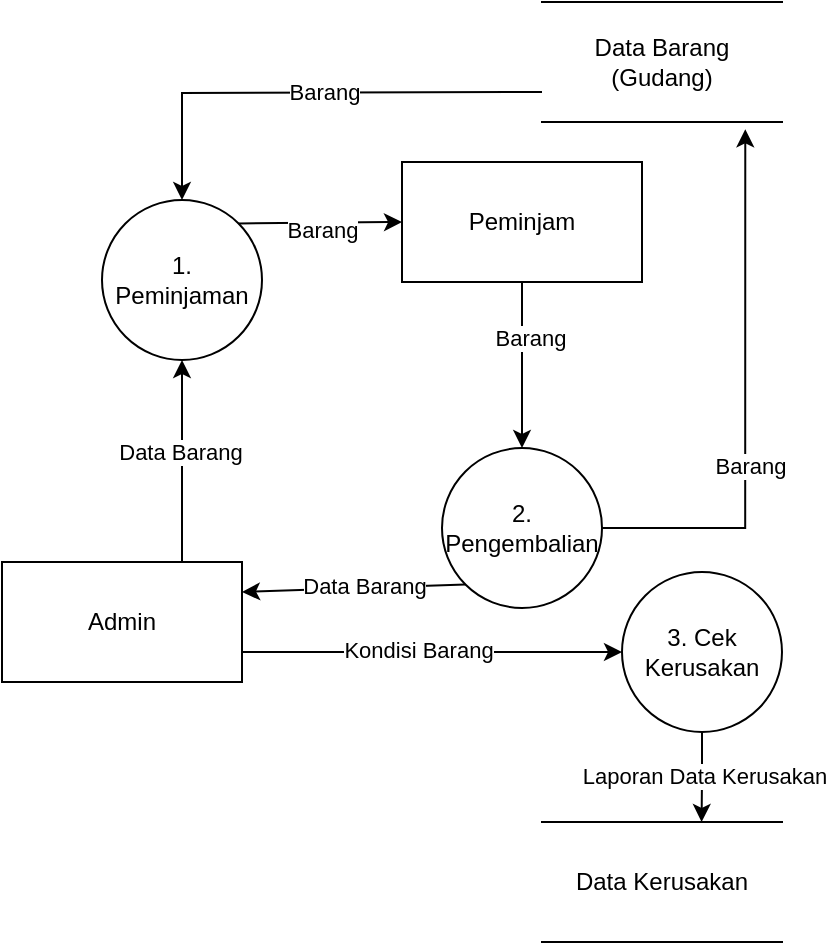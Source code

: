 <mxfile version="22.1.2" type="github">
  <diagram name="Page-1" id="WoZBipARsL1WSog9G8oJ">
    <mxGraphModel dx="880" dy="446" grid="1" gridSize="10" guides="1" tooltips="1" connect="1" arrows="1" fold="1" page="1" pageScale="1" pageWidth="827" pageHeight="1169" math="0" shadow="0">
      <root>
        <mxCell id="0" />
        <mxCell id="1" parent="0" />
        <mxCell id="SXWZ1-ZEyIb9nO2xflsy-2" value="" style="endArrow=classic;html=1;rounded=0;exitX=0.75;exitY=0;exitDx=0;exitDy=0;entryX=0.5;entryY=1;entryDx=0;entryDy=0;" edge="1" parent="1" source="SXWZ1-ZEyIb9nO2xflsy-11" target="SXWZ1-ZEyIb9nO2xflsy-4">
          <mxGeometry relative="1" as="geometry">
            <mxPoint x="464.5" y="381.02" as="sourcePoint" />
            <mxPoint x="543.261" y="263.248" as="targetPoint" />
          </mxGeometry>
        </mxCell>
        <mxCell id="SXWZ1-ZEyIb9nO2xflsy-31" value="Data Barang" style="edgeLabel;html=1;align=center;verticalAlign=middle;resizable=0;points=[];" vertex="1" connectable="0" parent="SXWZ1-ZEyIb9nO2xflsy-2">
          <mxGeometry x="0.086" y="1" relative="1" as="geometry">
            <mxPoint as="offset" />
          </mxGeometry>
        </mxCell>
        <mxCell id="SXWZ1-ZEyIb9nO2xflsy-49" style="edgeStyle=orthogonalEdgeStyle;rounded=0;orthogonalLoop=1;jettySize=auto;html=1;entryX=0.5;entryY=0;entryDx=0;entryDy=0;exitX=0;exitY=0.75;exitDx=0;exitDy=0;" edge="1" parent="1" target="SXWZ1-ZEyIb9nO2xflsy-4">
          <mxGeometry relative="1" as="geometry">
            <mxPoint x="660" y="105" as="sourcePoint" />
          </mxGeometry>
        </mxCell>
        <mxCell id="SXWZ1-ZEyIb9nO2xflsy-50" value="Barang" style="edgeLabel;html=1;align=center;verticalAlign=middle;resizable=0;points=[];" vertex="1" connectable="0" parent="SXWZ1-ZEyIb9nO2xflsy-49">
          <mxGeometry x="-0.064" y="-1" relative="1" as="geometry">
            <mxPoint as="offset" />
          </mxGeometry>
        </mxCell>
        <mxCell id="SXWZ1-ZEyIb9nO2xflsy-4" value="1. Peminjaman" style="ellipse;whiteSpace=wrap;html=1;aspect=fixed;" vertex="1" parent="1">
          <mxGeometry x="440" y="159" width="80" height="80" as="geometry" />
        </mxCell>
        <mxCell id="SXWZ1-ZEyIb9nO2xflsy-51" style="edgeStyle=orthogonalEdgeStyle;rounded=0;orthogonalLoop=1;jettySize=auto;html=1;exitX=1;exitY=0.5;exitDx=0;exitDy=0;entryX=0.847;entryY=1.061;entryDx=0;entryDy=0;entryPerimeter=0;" edge="1" parent="1" source="SXWZ1-ZEyIb9nO2xflsy-5" target="SXWZ1-ZEyIb9nO2xflsy-53">
          <mxGeometry relative="1" as="geometry">
            <mxPoint x="760" y="150" as="targetPoint" />
          </mxGeometry>
        </mxCell>
        <mxCell id="SXWZ1-ZEyIb9nO2xflsy-52" value="Barang" style="edgeLabel;html=1;align=center;verticalAlign=middle;resizable=0;points=[];" vertex="1" connectable="0" parent="SXWZ1-ZEyIb9nO2xflsy-51">
          <mxGeometry x="-0.238" y="-2" relative="1" as="geometry">
            <mxPoint as="offset" />
          </mxGeometry>
        </mxCell>
        <mxCell id="SXWZ1-ZEyIb9nO2xflsy-5" value="2. Pengembalian" style="ellipse;whiteSpace=wrap;html=1;aspect=fixed;" vertex="1" parent="1">
          <mxGeometry x="610" y="283" width="80" height="80" as="geometry" />
        </mxCell>
        <mxCell id="SXWZ1-ZEyIb9nO2xflsy-60" style="edgeStyle=orthogonalEdgeStyle;rounded=0;orthogonalLoop=1;jettySize=auto;html=1;exitX=0.5;exitY=1;exitDx=0;exitDy=0;entryX=0.665;entryY=0;entryDx=0;entryDy=0;entryPerimeter=0;" edge="1" parent="1" source="SXWZ1-ZEyIb9nO2xflsy-6" target="SXWZ1-ZEyIb9nO2xflsy-56">
          <mxGeometry relative="1" as="geometry" />
        </mxCell>
        <mxCell id="SXWZ1-ZEyIb9nO2xflsy-61" value="Laporan Data Kerusakan" style="edgeLabel;html=1;align=center;verticalAlign=middle;resizable=0;points=[];" vertex="1" connectable="0" parent="SXWZ1-ZEyIb9nO2xflsy-60">
          <mxGeometry x="-0.057" y="1" relative="1" as="geometry">
            <mxPoint as="offset" />
          </mxGeometry>
        </mxCell>
        <mxCell id="SXWZ1-ZEyIb9nO2xflsy-6" value="3. Cek Kerusakan" style="ellipse;whiteSpace=wrap;html=1;aspect=fixed;" vertex="1" parent="1">
          <mxGeometry x="700" y="345" width="80" height="80" as="geometry" />
        </mxCell>
        <mxCell id="SXWZ1-ZEyIb9nO2xflsy-8" value="Peminjam" style="rounded=0;whiteSpace=wrap;html=1;" vertex="1" parent="1">
          <mxGeometry x="590" y="140" width="120" height="60" as="geometry" />
        </mxCell>
        <mxCell id="SXWZ1-ZEyIb9nO2xflsy-11" value="Admin" style="rounded=0;whiteSpace=wrap;html=1;" vertex="1" parent="1">
          <mxGeometry x="390" y="340" width="120" height="60" as="geometry" />
        </mxCell>
        <mxCell id="SXWZ1-ZEyIb9nO2xflsy-12" value="" style="endArrow=classic;html=1;rounded=0;exitX=0.5;exitY=1;exitDx=0;exitDy=0;entryX=0.5;entryY=0;entryDx=0;entryDy=0;" edge="1" parent="1" source="SXWZ1-ZEyIb9nO2xflsy-8" target="SXWZ1-ZEyIb9nO2xflsy-5">
          <mxGeometry relative="1" as="geometry">
            <mxPoint x="549" y="101" as="sourcePoint" />
            <mxPoint x="649" y="266" as="targetPoint" />
          </mxGeometry>
        </mxCell>
        <mxCell id="SXWZ1-ZEyIb9nO2xflsy-33" value="Barang" style="edgeLabel;html=1;align=center;verticalAlign=middle;resizable=0;points=[];" vertex="1" connectable="0" parent="SXWZ1-ZEyIb9nO2xflsy-12">
          <mxGeometry x="-0.322" y="5" relative="1" as="geometry">
            <mxPoint x="-1" as="offset" />
          </mxGeometry>
        </mxCell>
        <mxCell id="SXWZ1-ZEyIb9nO2xflsy-14" value="" style="endArrow=classic;html=1;rounded=0;entryX=1;entryY=0.25;entryDx=0;entryDy=0;exitX=0;exitY=1;exitDx=0;exitDy=0;" edge="1" parent="1" source="SXWZ1-ZEyIb9nO2xflsy-5" target="SXWZ1-ZEyIb9nO2xflsy-11">
          <mxGeometry relative="1" as="geometry">
            <mxPoint x="500" y="290" as="sourcePoint" />
            <mxPoint x="749" y="322" as="targetPoint" />
          </mxGeometry>
        </mxCell>
        <mxCell id="SXWZ1-ZEyIb9nO2xflsy-34" value="Data Barang" style="edgeLabel;html=1;align=center;verticalAlign=middle;resizable=0;points=[];" vertex="1" connectable="0" parent="SXWZ1-ZEyIb9nO2xflsy-14">
          <mxGeometry x="-0.1" y="-1" relative="1" as="geometry">
            <mxPoint as="offset" />
          </mxGeometry>
        </mxCell>
        <mxCell id="SXWZ1-ZEyIb9nO2xflsy-16" value="" style="endArrow=classic;html=1;rounded=0;exitX=1;exitY=0;exitDx=0;exitDy=0;entryX=0;entryY=0.5;entryDx=0;entryDy=0;" edge="1" parent="1" source="SXWZ1-ZEyIb9nO2xflsy-4" target="SXWZ1-ZEyIb9nO2xflsy-8">
          <mxGeometry relative="1" as="geometry">
            <mxPoint x="635.5" y="120" as="sourcePoint" />
            <mxPoint x="603.5" y="212" as="targetPoint" />
          </mxGeometry>
        </mxCell>
        <mxCell id="SXWZ1-ZEyIb9nO2xflsy-32" value="Barang" style="edgeLabel;html=1;align=center;verticalAlign=middle;resizable=0;points=[];" vertex="1" connectable="0" parent="SXWZ1-ZEyIb9nO2xflsy-16">
          <mxGeometry x="0.005" y="-3" relative="1" as="geometry">
            <mxPoint as="offset" />
          </mxGeometry>
        </mxCell>
        <mxCell id="SXWZ1-ZEyIb9nO2xflsy-20" value="" style="endArrow=classic;html=1;rounded=0;exitX=1;exitY=0.75;exitDx=0;exitDy=0;entryX=0;entryY=0.5;entryDx=0;entryDy=0;" edge="1" parent="1" source="SXWZ1-ZEyIb9nO2xflsy-11" target="SXWZ1-ZEyIb9nO2xflsy-6">
          <mxGeometry relative="1" as="geometry">
            <mxPoint x="520" y="350" as="sourcePoint" />
            <mxPoint x="600" y="290" as="targetPoint" />
          </mxGeometry>
        </mxCell>
        <mxCell id="SXWZ1-ZEyIb9nO2xflsy-35" value="Kondisi Barang" style="edgeLabel;html=1;align=center;verticalAlign=middle;resizable=0;points=[];" vertex="1" connectable="0" parent="SXWZ1-ZEyIb9nO2xflsy-20">
          <mxGeometry x="-0.074" y="1" relative="1" as="geometry">
            <mxPoint as="offset" />
          </mxGeometry>
        </mxCell>
        <mxCell id="SXWZ1-ZEyIb9nO2xflsy-53" value="Data Barang (Gudang)" style="shape=partialRectangle;whiteSpace=wrap;html=1;left=0;right=0;fillColor=none;" vertex="1" parent="1">
          <mxGeometry x="660" y="60" width="120" height="60" as="geometry" />
        </mxCell>
        <mxCell id="SXWZ1-ZEyIb9nO2xflsy-56" value="Data Kerusakan" style="shape=partialRectangle;whiteSpace=wrap;html=1;left=0;right=0;fillColor=none;" vertex="1" parent="1">
          <mxGeometry x="660" y="470" width="120" height="60" as="geometry" />
        </mxCell>
      </root>
    </mxGraphModel>
  </diagram>
</mxfile>
